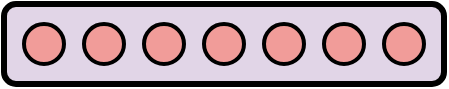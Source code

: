 <mxfile version="24.2.1" type="github">
  <diagram name="Page-1" id="xdGgLHDlegDxF5Aj0dBD">
    <mxGraphModel dx="1364" dy="793" grid="1" gridSize="10" guides="1" tooltips="1" connect="1" arrows="1" fold="1" page="1" pageScale="1" pageWidth="850" pageHeight="1100" math="0" shadow="0">
      <root>
        <mxCell id="0" />
        <mxCell id="1" parent="0" />
        <mxCell id="1JUQBuqXmWv1CYAvNIt4-1" value="" style="rounded=1;whiteSpace=wrap;html=1;fontSize=12;glass=0;strokeWidth=3;shadow=0;fillColor=#e1d5e7;strokeColor=#000000;" vertex="1" parent="1">
          <mxGeometry x="10" y="10" width="220" height="40" as="geometry" />
        </mxCell>
        <mxCell id="1JUQBuqXmWv1CYAvNIt4-2" value="" style="ellipse;whiteSpace=wrap;html=1;aspect=fixed;strokeWidth=2;fillColor=#F19C99;strokeColor=#000000;" vertex="1" parent="1">
          <mxGeometry x="20" y="20" width="20" height="20" as="geometry" />
        </mxCell>
        <mxCell id="1JUQBuqXmWv1CYAvNIt4-3" value="" style="ellipse;whiteSpace=wrap;html=1;aspect=fixed;strokeWidth=2;fillColor=#F19C99;strokeColor=#000000;" vertex="1" parent="1">
          <mxGeometry x="50" y="20" width="20" height="20" as="geometry" />
        </mxCell>
        <mxCell id="1JUQBuqXmWv1CYAvNIt4-4" value="" style="ellipse;whiteSpace=wrap;html=1;aspect=fixed;strokeWidth=2;fillColor=#F19C99;strokeColor=#000000;" vertex="1" parent="1">
          <mxGeometry x="80" y="20" width="20" height="20" as="geometry" />
        </mxCell>
        <mxCell id="1JUQBuqXmWv1CYAvNIt4-5" value="" style="ellipse;whiteSpace=wrap;html=1;aspect=fixed;strokeWidth=2;fillColor=#F19C99;strokeColor=#000000;" vertex="1" parent="1">
          <mxGeometry x="110" y="20" width="20" height="20" as="geometry" />
        </mxCell>
        <mxCell id="1JUQBuqXmWv1CYAvNIt4-6" value="" style="ellipse;whiteSpace=wrap;html=1;aspect=fixed;strokeWidth=2;fillColor=#F19C99;strokeColor=#000000;" vertex="1" parent="1">
          <mxGeometry x="140" y="20" width="20" height="20" as="geometry" />
        </mxCell>
        <mxCell id="1JUQBuqXmWv1CYAvNIt4-7" value="" style="ellipse;whiteSpace=wrap;html=1;aspect=fixed;strokeWidth=2;fillColor=#F19C99;strokeColor=#000000;" vertex="1" parent="1">
          <mxGeometry x="170" y="20" width="20" height="20" as="geometry" />
        </mxCell>
        <mxCell id="1JUQBuqXmWv1CYAvNIt4-8" value="" style="ellipse;whiteSpace=wrap;html=1;aspect=fixed;strokeWidth=2;fillColor=#F19C99;strokeColor=#000000;" vertex="1" parent="1">
          <mxGeometry x="200" y="20" width="20" height="20" as="geometry" />
        </mxCell>
      </root>
    </mxGraphModel>
  </diagram>
</mxfile>
